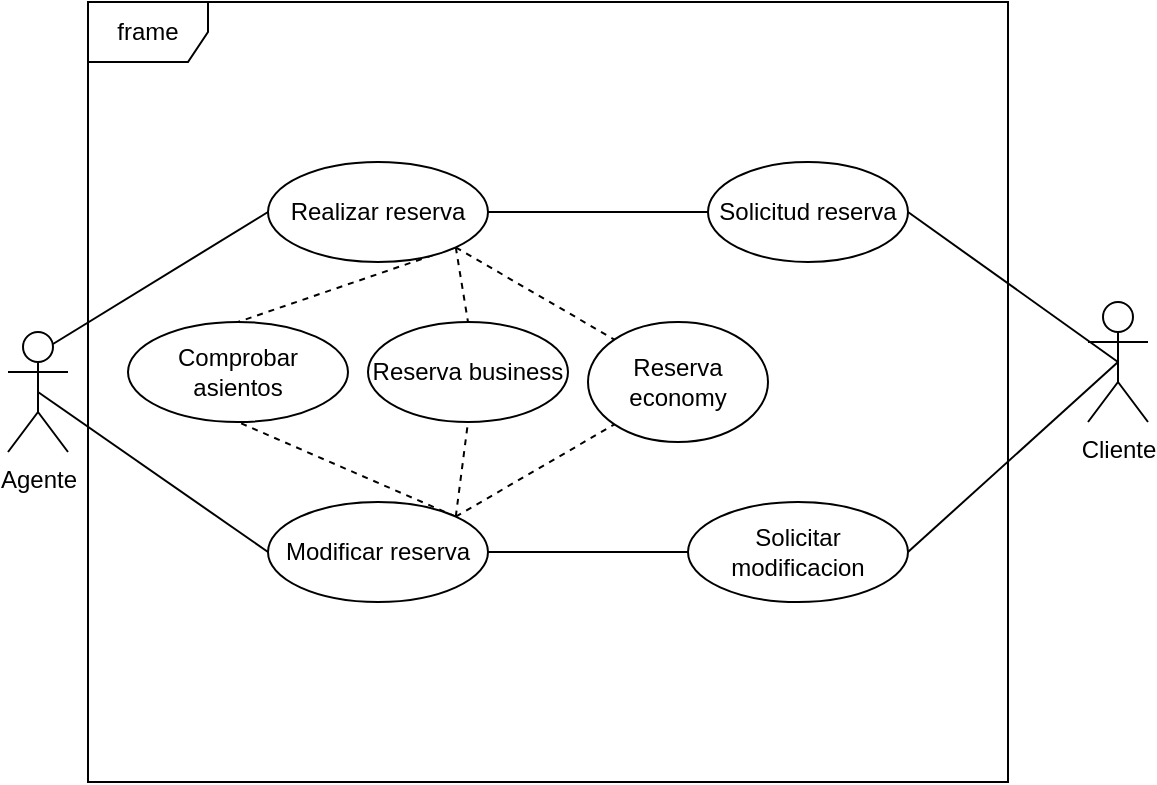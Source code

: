 <mxfile>
    <diagram id="ciwHcQp_KloSu4VOlwsS" name="Página-1">
        <mxGraphModel dx="802" dy="567" grid="1" gridSize="10" guides="1" tooltips="1" connect="1" arrows="1" fold="1" page="1" pageScale="1" pageWidth="827" pageHeight="1169" math="0" shadow="0">
            <root>
                <mxCell id="0"/>
                <mxCell id="1" parent="0"/>
                <mxCell id="2" value="frame" style="shape=umlFrame;whiteSpace=wrap;html=1;" vertex="1" parent="1">
                    <mxGeometry x="150" y="170" width="460" height="390" as="geometry"/>
                </mxCell>
                <mxCell id="12" style="edgeStyle=none;html=1;exitX=0.75;exitY=0.1;exitDx=0;exitDy=0;exitPerimeter=0;entryX=0;entryY=0.5;entryDx=0;entryDy=0;endArrow=none;endFill=0;" edge="1" parent="1" source="3" target="9">
                    <mxGeometry relative="1" as="geometry"/>
                </mxCell>
                <mxCell id="14" style="edgeStyle=none;html=1;exitX=0.5;exitY=0.5;exitDx=0;exitDy=0;exitPerimeter=0;entryX=0;entryY=0.5;entryDx=0;entryDy=0;endArrow=none;endFill=0;" edge="1" parent="1" source="3" target="13">
                    <mxGeometry relative="1" as="geometry"/>
                </mxCell>
                <mxCell id="3" value="Agente" style="shape=umlActor;verticalLabelPosition=bottom;verticalAlign=top;html=1;" vertex="1" parent="1">
                    <mxGeometry x="110" y="335" width="30" height="60" as="geometry"/>
                </mxCell>
                <mxCell id="16" style="edgeStyle=none;html=1;exitX=1;exitY=1;exitDx=0;exitDy=0;entryX=0.5;entryY=0;entryDx=0;entryDy=0;endArrow=none;endFill=0;dashed=1;" edge="1" parent="1" source="9" target="15">
                    <mxGeometry relative="1" as="geometry"/>
                </mxCell>
                <mxCell id="28" style="edgeStyle=none;html=1;exitX=1;exitY=1;exitDx=0;exitDy=0;entryX=0.5;entryY=0;entryDx=0;entryDy=0;endArrow=none;endFill=0;dashed=1;" edge="1" parent="1" source="9" target="26">
                    <mxGeometry relative="1" as="geometry"/>
                </mxCell>
                <mxCell id="32" style="edgeStyle=none;html=1;exitX=1;exitY=1;exitDx=0;exitDy=0;entryX=0;entryY=0;entryDx=0;entryDy=0;dashed=1;endArrow=none;endFill=0;" edge="1" parent="1" source="9" target="27">
                    <mxGeometry relative="1" as="geometry"/>
                </mxCell>
                <mxCell id="9" value="Realizar reserva" style="ellipse;whiteSpace=wrap;html=1;" vertex="1" parent="1">
                    <mxGeometry x="240" y="250" width="110" height="50" as="geometry"/>
                </mxCell>
                <mxCell id="17" style="edgeStyle=none;html=1;exitX=1;exitY=0;exitDx=0;exitDy=0;entryX=0.5;entryY=1;entryDx=0;entryDy=0;dashed=1;endArrow=none;endFill=0;" edge="1" parent="1" source="13" target="15">
                    <mxGeometry relative="1" as="geometry"/>
                </mxCell>
                <mxCell id="24" style="edgeStyle=none;html=1;exitX=1;exitY=0.5;exitDx=0;exitDy=0;entryX=0;entryY=0.5;entryDx=0;entryDy=0;endArrow=none;endFill=0;" edge="1" parent="1" source="13" target="23">
                    <mxGeometry relative="1" as="geometry"/>
                </mxCell>
                <mxCell id="29" style="edgeStyle=none;html=1;exitX=1;exitY=0;exitDx=0;exitDy=0;entryX=0.5;entryY=1;entryDx=0;entryDy=0;dashed=1;endArrow=none;endFill=0;" edge="1" parent="1" source="13" target="26">
                    <mxGeometry relative="1" as="geometry"/>
                </mxCell>
                <mxCell id="30" style="edgeStyle=none;html=1;exitX=1;exitY=0;exitDx=0;exitDy=0;entryX=0;entryY=1;entryDx=0;entryDy=0;dashed=1;endArrow=none;endFill=0;" edge="1" parent="1" source="13" target="27">
                    <mxGeometry relative="1" as="geometry"/>
                </mxCell>
                <mxCell id="13" value="Modificar reserva" style="ellipse;whiteSpace=wrap;html=1;" vertex="1" parent="1">
                    <mxGeometry x="240" y="420" width="110" height="50" as="geometry"/>
                </mxCell>
                <mxCell id="15" value="Comprobar asientos" style="ellipse;whiteSpace=wrap;html=1;" vertex="1" parent="1">
                    <mxGeometry x="170" y="330" width="110" height="50" as="geometry"/>
                </mxCell>
                <mxCell id="21" style="edgeStyle=none;html=1;exitX=0.5;exitY=0.5;exitDx=0;exitDy=0;exitPerimeter=0;entryX=1;entryY=0.5;entryDx=0;entryDy=0;endArrow=none;endFill=0;" edge="1" parent="1" source="18" target="20">
                    <mxGeometry relative="1" as="geometry"/>
                </mxCell>
                <mxCell id="18" value="Cliente" style="shape=umlActor;verticalLabelPosition=bottom;verticalAlign=top;html=1;" vertex="1" parent="1">
                    <mxGeometry x="650" y="320" width="30" height="60" as="geometry"/>
                </mxCell>
                <mxCell id="22" style="edgeStyle=none;html=1;exitX=0;exitY=0.5;exitDx=0;exitDy=0;entryX=1;entryY=0.5;entryDx=0;entryDy=0;endArrow=none;endFill=0;" edge="1" parent="1" source="20" target="9">
                    <mxGeometry relative="1" as="geometry"/>
                </mxCell>
                <mxCell id="20" value="Solicitud reserva" style="ellipse;whiteSpace=wrap;html=1;" vertex="1" parent="1">
                    <mxGeometry x="460" y="250" width="100" height="50" as="geometry"/>
                </mxCell>
                <mxCell id="25" style="edgeStyle=none;html=1;exitX=1;exitY=0.5;exitDx=0;exitDy=0;entryX=0.5;entryY=0.5;entryDx=0;entryDy=0;entryPerimeter=0;endArrow=none;endFill=0;" edge="1" parent="1" source="23" target="18">
                    <mxGeometry relative="1" as="geometry"/>
                </mxCell>
                <mxCell id="23" value="Solicitar modificacion" style="ellipse;whiteSpace=wrap;html=1;" vertex="1" parent="1">
                    <mxGeometry x="450" y="420" width="110" height="50" as="geometry"/>
                </mxCell>
                <mxCell id="26" value="Reserva business" style="ellipse;whiteSpace=wrap;html=1;" vertex="1" parent="1">
                    <mxGeometry x="290" y="330" width="100" height="50" as="geometry"/>
                </mxCell>
                <mxCell id="27" value="Reserva economy" style="ellipse;whiteSpace=wrap;html=1;" vertex="1" parent="1">
                    <mxGeometry x="400" y="330" width="90" height="60" as="geometry"/>
                </mxCell>
            </root>
        </mxGraphModel>
    </diagram>
</mxfile>